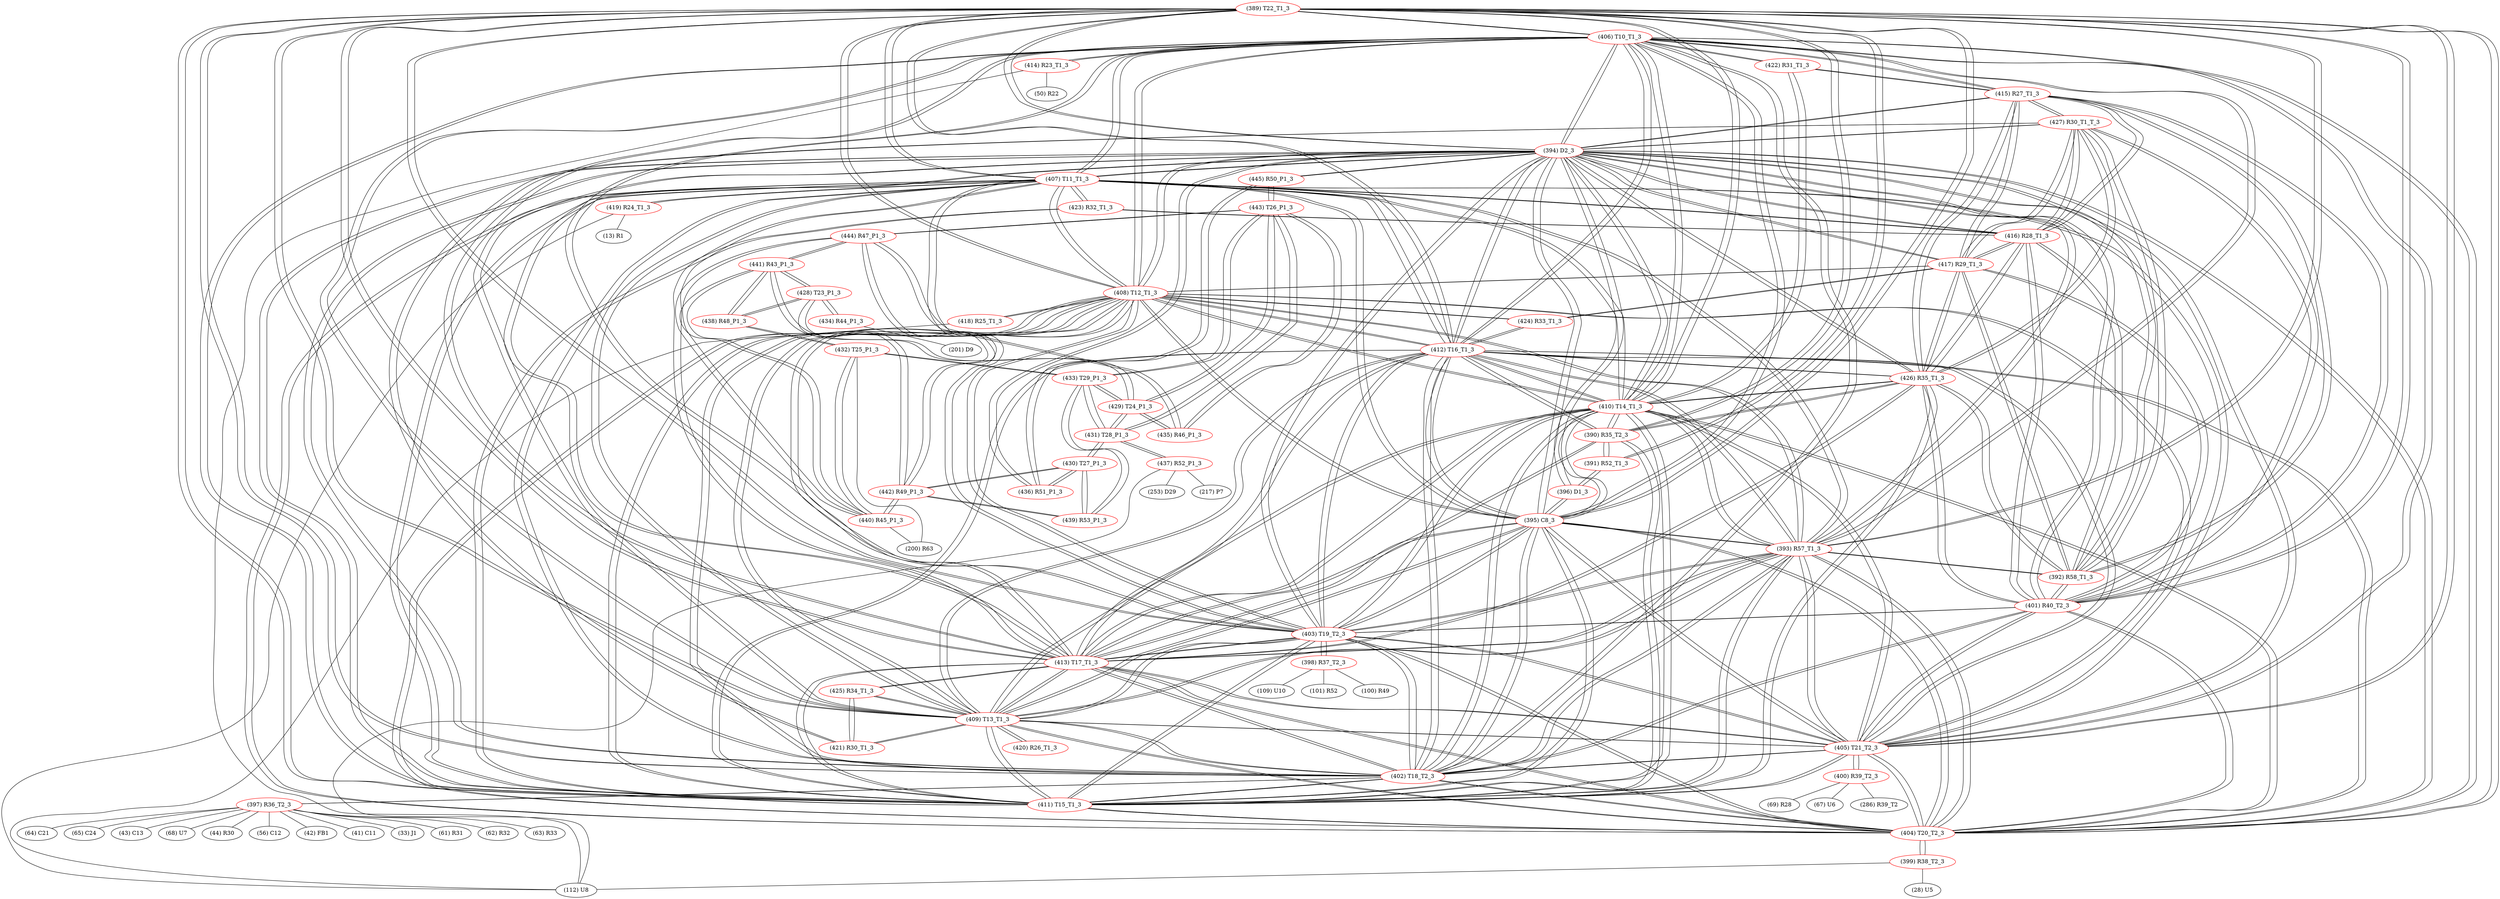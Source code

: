 graph {
	389 [label="(389) T22_T1_3" color=red]
	406 [label="(406) T10_T1_3"]
	407 [label="(407) T11_T1_3"]
	408 [label="(408) T12_T1_3"]
	409 [label="(409) T13_T1_3"]
	404 [label="(404) T20_T2_3"]
	410 [label="(410) T14_T1_3"]
	411 [label="(411) T15_T1_3"]
	402 [label="(402) T18_T2_3"]
	405 [label="(405) T21_T2_3"]
	403 [label="(403) T19_T2_3"]
	395 [label="(395) C8_3"]
	412 [label="(412) T16_T1_3"]
	413 [label="(413) T17_T1_3"]
	394 [label="(394) D2_3"]
	393 [label="(393) R57_T1_3"]
	390 [label="(390) R35_T2_3"]
	391 [label="(391) R52_T1_3"]
	401 [label="(401) R40_T2_3"]
	390 [label="(390) R35_T2_3" color=red]
	391 [label="(391) R52_T1_3"]
	389 [label="(389) T22_T1_3"]
	410 [label="(410) T14_T1_3"]
	411 [label="(411) T15_T1_3"]
	413 [label="(413) T17_T1_3"]
	412 [label="(412) T16_T1_3"]
	426 [label="(426) R35_T1_3"]
	391 [label="(391) R52_T1_3" color=red]
	396 [label="(396) D1_3"]
	390 [label="(390) R35_T2_3"]
	389 [label="(389) T22_T1_3"]
	392 [label="(392) R58_T1_3" color=red]
	394 [label="(394) D2_3"]
	401 [label="(401) R40_T2_3"]
	415 [label="(415) R27_T1_3"]
	416 [label="(416) R28_T1_3"]
	417 [label="(417) R29_T1_3"]
	427 [label="(427) R30_T1_T_3"]
	426 [label="(426) R35_T1_3"]
	393 [label="(393) R57_T1_3"]
	393 [label="(393) R57_T1_3" color=red]
	406 [label="(406) T10_T1_3"]
	407 [label="(407) T11_T1_3"]
	408 [label="(408) T12_T1_3"]
	409 [label="(409) T13_T1_3"]
	404 [label="(404) T20_T2_3"]
	410 [label="(410) T14_T1_3"]
	411 [label="(411) T15_T1_3"]
	402 [label="(402) T18_T2_3"]
	405 [label="(405) T21_T2_3"]
	403 [label="(403) T19_T2_3"]
	395 [label="(395) C8_3"]
	412 [label="(412) T16_T1_3"]
	413 [label="(413) T17_T1_3"]
	394 [label="(394) D2_3"]
	389 [label="(389) T22_T1_3"]
	392 [label="(392) R58_T1_3"]
	394 [label="(394) D2_3" color=red]
	392 [label="(392) R58_T1_3"]
	401 [label="(401) R40_T2_3"]
	415 [label="(415) R27_T1_3"]
	416 [label="(416) R28_T1_3"]
	417 [label="(417) R29_T1_3"]
	427 [label="(427) R30_T1_T_3"]
	426 [label="(426) R35_T1_3"]
	406 [label="(406) T10_T1_3"]
	407 [label="(407) T11_T1_3"]
	408 [label="(408) T12_T1_3"]
	409 [label="(409) T13_T1_3"]
	404 [label="(404) T20_T2_3"]
	410 [label="(410) T14_T1_3"]
	411 [label="(411) T15_T1_3"]
	402 [label="(402) T18_T2_3"]
	405 [label="(405) T21_T2_3"]
	403 [label="(403) T19_T2_3"]
	395 [label="(395) C8_3"]
	412 [label="(412) T16_T1_3"]
	413 [label="(413) T17_T1_3"]
	389 [label="(389) T22_T1_3"]
	393 [label="(393) R57_T1_3"]
	396 [label="(396) D1_3"]
	436 [label="(436) R51_P1_3"]
	445 [label="(445) R50_P1_3"]
	395 [label="(395) C8_3" color=red]
	406 [label="(406) T10_T1_3"]
	407 [label="(407) T11_T1_3"]
	408 [label="(408) T12_T1_3"]
	409 [label="(409) T13_T1_3"]
	404 [label="(404) T20_T2_3"]
	410 [label="(410) T14_T1_3"]
	411 [label="(411) T15_T1_3"]
	402 [label="(402) T18_T2_3"]
	405 [label="(405) T21_T2_3"]
	403 [label="(403) T19_T2_3"]
	412 [label="(412) T16_T1_3"]
	413 [label="(413) T17_T1_3"]
	394 [label="(394) D2_3"]
	389 [label="(389) T22_T1_3"]
	393 [label="(393) R57_T1_3"]
	396 [label="(396) D1_3"]
	396 [label="(396) D1_3" color=red]
	394 [label="(394) D2_3"]
	395 [label="(395) C8_3"]
	391 [label="(391) R52_T1_3"]
	397 [label="(397) R36_T2_3" color=red]
	43 [label="(43) C13"]
	68 [label="(68) U7"]
	44 [label="(44) R30"]
	56 [label="(56) C12"]
	42 [label="(42) FB1"]
	41 [label="(41) C11"]
	33 [label="(33) J1"]
	61 [label="(61) R31"]
	62 [label="(62) R32"]
	63 [label="(63) R33"]
	64 [label="(64) C21"]
	65 [label="(65) C24"]
	402 [label="(402) T18_T2_3"]
	398 [label="(398) R37_T2_3" color=red]
	100 [label="(100) R49"]
	109 [label="(109) U10"]
	101 [label="(101) R52"]
	403 [label="(403) T19_T2_3"]
	399 [label="(399) R38_T2_3" color=red]
	112 [label="(112) U8"]
	28 [label="(28) U5"]
	404 [label="(404) T20_T2_3"]
	400 [label="(400) R39_T2_3" color=red]
	69 [label="(69) R28"]
	67 [label="(67) U6"]
	286 [label="(286) R39_T2"]
	405 [label="(405) T21_T2_3"]
	401 [label="(401) R40_T2_3" color=red]
	394 [label="(394) D2_3"]
	392 [label="(392) R58_T1_3"]
	415 [label="(415) R27_T1_3"]
	416 [label="(416) R28_T1_3"]
	417 [label="(417) R29_T1_3"]
	427 [label="(427) R30_T1_T_3"]
	426 [label="(426) R35_T1_3"]
	404 [label="(404) T20_T2_3"]
	405 [label="(405) T21_T2_3"]
	403 [label="(403) T19_T2_3"]
	389 [label="(389) T22_T1_3"]
	402 [label="(402) T18_T2_3"]
	402 [label="(402) T18_T2_3" color=red]
	406 [label="(406) T10_T1_3"]
	407 [label="(407) T11_T1_3"]
	408 [label="(408) T12_T1_3"]
	409 [label="(409) T13_T1_3"]
	404 [label="(404) T20_T2_3"]
	410 [label="(410) T14_T1_3"]
	411 [label="(411) T15_T1_3"]
	405 [label="(405) T21_T2_3"]
	403 [label="(403) T19_T2_3"]
	395 [label="(395) C8_3"]
	412 [label="(412) T16_T1_3"]
	413 [label="(413) T17_T1_3"]
	394 [label="(394) D2_3"]
	389 [label="(389) T22_T1_3"]
	393 [label="(393) R57_T1_3"]
	401 [label="(401) R40_T2_3"]
	397 [label="(397) R36_T2_3"]
	403 [label="(403) T19_T2_3" color=red]
	406 [label="(406) T10_T1_3"]
	407 [label="(407) T11_T1_3"]
	408 [label="(408) T12_T1_3"]
	409 [label="(409) T13_T1_3"]
	404 [label="(404) T20_T2_3"]
	410 [label="(410) T14_T1_3"]
	411 [label="(411) T15_T1_3"]
	402 [label="(402) T18_T2_3"]
	405 [label="(405) T21_T2_3"]
	395 [label="(395) C8_3"]
	412 [label="(412) T16_T1_3"]
	413 [label="(413) T17_T1_3"]
	394 [label="(394) D2_3"]
	389 [label="(389) T22_T1_3"]
	393 [label="(393) R57_T1_3"]
	401 [label="(401) R40_T2_3"]
	398 [label="(398) R37_T2_3"]
	404 [label="(404) T20_T2_3" color=red]
	406 [label="(406) T10_T1_3"]
	407 [label="(407) T11_T1_3"]
	408 [label="(408) T12_T1_3"]
	409 [label="(409) T13_T1_3"]
	410 [label="(410) T14_T1_3"]
	411 [label="(411) T15_T1_3"]
	402 [label="(402) T18_T2_3"]
	405 [label="(405) T21_T2_3"]
	403 [label="(403) T19_T2_3"]
	395 [label="(395) C8_3"]
	412 [label="(412) T16_T1_3"]
	413 [label="(413) T17_T1_3"]
	394 [label="(394) D2_3"]
	389 [label="(389) T22_T1_3"]
	393 [label="(393) R57_T1_3"]
	401 [label="(401) R40_T2_3"]
	399 [label="(399) R38_T2_3"]
	405 [label="(405) T21_T2_3" color=red]
	406 [label="(406) T10_T1_3"]
	407 [label="(407) T11_T1_3"]
	408 [label="(408) T12_T1_3"]
	409 [label="(409) T13_T1_3"]
	404 [label="(404) T20_T2_3"]
	410 [label="(410) T14_T1_3"]
	411 [label="(411) T15_T1_3"]
	402 [label="(402) T18_T2_3"]
	403 [label="(403) T19_T2_3"]
	395 [label="(395) C8_3"]
	412 [label="(412) T16_T1_3"]
	413 [label="(413) T17_T1_3"]
	394 [label="(394) D2_3"]
	389 [label="(389) T22_T1_3"]
	393 [label="(393) R57_T1_3"]
	401 [label="(401) R40_T2_3"]
	400 [label="(400) R39_T2_3"]
	406 [label="(406) T10_T1_3" color=red]
	407 [label="(407) T11_T1_3"]
	408 [label="(408) T12_T1_3"]
	409 [label="(409) T13_T1_3"]
	404 [label="(404) T20_T2_3"]
	410 [label="(410) T14_T1_3"]
	411 [label="(411) T15_T1_3"]
	402 [label="(402) T18_T2_3"]
	405 [label="(405) T21_T2_3"]
	403 [label="(403) T19_T2_3"]
	395 [label="(395) C8_3"]
	412 [label="(412) T16_T1_3"]
	413 [label="(413) T17_T1_3"]
	394 [label="(394) D2_3"]
	389 [label="(389) T22_T1_3"]
	393 [label="(393) R57_T1_3"]
	414 [label="(414) R23_T1_3"]
	422 [label="(422) R31_T1_3"]
	415 [label="(415) R27_T1_3"]
	407 [label="(407) T11_T1_3" color=red]
	406 [label="(406) T10_T1_3"]
	408 [label="(408) T12_T1_3"]
	409 [label="(409) T13_T1_3"]
	404 [label="(404) T20_T2_3"]
	410 [label="(410) T14_T1_3"]
	411 [label="(411) T15_T1_3"]
	402 [label="(402) T18_T2_3"]
	405 [label="(405) T21_T2_3"]
	403 [label="(403) T19_T2_3"]
	395 [label="(395) C8_3"]
	412 [label="(412) T16_T1_3"]
	413 [label="(413) T17_T1_3"]
	394 [label="(394) D2_3"]
	389 [label="(389) T22_T1_3"]
	393 [label="(393) R57_T1_3"]
	419 [label="(419) R24_T1_3"]
	423 [label="(423) R32_T1_3"]
	416 [label="(416) R28_T1_3"]
	408 [label="(408) T12_T1_3" color=red]
	406 [label="(406) T10_T1_3"]
	407 [label="(407) T11_T1_3"]
	409 [label="(409) T13_T1_3"]
	404 [label="(404) T20_T2_3"]
	410 [label="(410) T14_T1_3"]
	411 [label="(411) T15_T1_3"]
	402 [label="(402) T18_T2_3"]
	405 [label="(405) T21_T2_3"]
	403 [label="(403) T19_T2_3"]
	395 [label="(395) C8_3"]
	412 [label="(412) T16_T1_3"]
	413 [label="(413) T17_T1_3"]
	394 [label="(394) D2_3"]
	389 [label="(389) T22_T1_3"]
	393 [label="(393) R57_T1_3"]
	424 [label="(424) R33_T1_3"]
	417 [label="(417) R29_T1_3"]
	418 [label="(418) R25_T1_3"]
	409 [label="(409) T13_T1_3" color=red]
	406 [label="(406) T10_T1_3"]
	407 [label="(407) T11_T1_3"]
	408 [label="(408) T12_T1_3"]
	404 [label="(404) T20_T2_3"]
	410 [label="(410) T14_T1_3"]
	411 [label="(411) T15_T1_3"]
	402 [label="(402) T18_T2_3"]
	405 [label="(405) T21_T2_3"]
	403 [label="(403) T19_T2_3"]
	395 [label="(395) C8_3"]
	412 [label="(412) T16_T1_3"]
	413 [label="(413) T17_T1_3"]
	394 [label="(394) D2_3"]
	389 [label="(389) T22_T1_3"]
	393 [label="(393) R57_T1_3"]
	425 [label="(425) R34_T1_3"]
	421 [label="(421) R30_T1_3"]
	420 [label="(420) R26_T1_3"]
	410 [label="(410) T14_T1_3" color=red]
	406 [label="(406) T10_T1_3"]
	407 [label="(407) T11_T1_3"]
	408 [label="(408) T12_T1_3"]
	409 [label="(409) T13_T1_3"]
	404 [label="(404) T20_T2_3"]
	411 [label="(411) T15_T1_3"]
	402 [label="(402) T18_T2_3"]
	405 [label="(405) T21_T2_3"]
	403 [label="(403) T19_T2_3"]
	395 [label="(395) C8_3"]
	412 [label="(412) T16_T1_3"]
	413 [label="(413) T17_T1_3"]
	394 [label="(394) D2_3"]
	389 [label="(389) T22_T1_3"]
	393 [label="(393) R57_T1_3"]
	426 [label="(426) R35_T1_3"]
	390 [label="(390) R35_T2_3"]
	422 [label="(422) R31_T1_3"]
	411 [label="(411) T15_T1_3" color=red]
	406 [label="(406) T10_T1_3"]
	407 [label="(407) T11_T1_3"]
	408 [label="(408) T12_T1_3"]
	409 [label="(409) T13_T1_3"]
	404 [label="(404) T20_T2_3"]
	410 [label="(410) T14_T1_3"]
	402 [label="(402) T18_T2_3"]
	405 [label="(405) T21_T2_3"]
	403 [label="(403) T19_T2_3"]
	395 [label="(395) C8_3"]
	412 [label="(412) T16_T1_3"]
	413 [label="(413) T17_T1_3"]
	394 [label="(394) D2_3"]
	389 [label="(389) T22_T1_3"]
	393 [label="(393) R57_T1_3"]
	426 [label="(426) R35_T1_3"]
	390 [label="(390) R35_T2_3"]
	423 [label="(423) R32_T1_3"]
	412 [label="(412) T16_T1_3" color=red]
	406 [label="(406) T10_T1_3"]
	407 [label="(407) T11_T1_3"]
	408 [label="(408) T12_T1_3"]
	409 [label="(409) T13_T1_3"]
	404 [label="(404) T20_T2_3"]
	410 [label="(410) T14_T1_3"]
	411 [label="(411) T15_T1_3"]
	402 [label="(402) T18_T2_3"]
	405 [label="(405) T21_T2_3"]
	403 [label="(403) T19_T2_3"]
	395 [label="(395) C8_3"]
	413 [label="(413) T17_T1_3"]
	394 [label="(394) D2_3"]
	389 [label="(389) T22_T1_3"]
	393 [label="(393) R57_T1_3"]
	426 [label="(426) R35_T1_3"]
	390 [label="(390) R35_T2_3"]
	424 [label="(424) R33_T1_3"]
	413 [label="(413) T17_T1_3" color=red]
	406 [label="(406) T10_T1_3"]
	407 [label="(407) T11_T1_3"]
	408 [label="(408) T12_T1_3"]
	409 [label="(409) T13_T1_3"]
	404 [label="(404) T20_T2_3"]
	410 [label="(410) T14_T1_3"]
	411 [label="(411) T15_T1_3"]
	402 [label="(402) T18_T2_3"]
	405 [label="(405) T21_T2_3"]
	403 [label="(403) T19_T2_3"]
	395 [label="(395) C8_3"]
	412 [label="(412) T16_T1_3"]
	394 [label="(394) D2_3"]
	389 [label="(389) T22_T1_3"]
	393 [label="(393) R57_T1_3"]
	426 [label="(426) R35_T1_3"]
	390 [label="(390) R35_T2_3"]
	425 [label="(425) R34_T1_3"]
	414 [label="(414) R23_T1_3" color=red]
	112 [label="(112) U8"]
	50 [label="(50) R22"]
	406 [label="(406) T10_T1_3"]
	415 [label="(415) R27_T1_3" color=red]
	394 [label="(394) D2_3"]
	392 [label="(392) R58_T1_3"]
	401 [label="(401) R40_T2_3"]
	416 [label="(416) R28_T1_3"]
	417 [label="(417) R29_T1_3"]
	427 [label="(427) R30_T1_T_3"]
	426 [label="(426) R35_T1_3"]
	422 [label="(422) R31_T1_3"]
	406 [label="(406) T10_T1_3"]
	416 [label="(416) R28_T1_3" color=red]
	394 [label="(394) D2_3"]
	392 [label="(392) R58_T1_3"]
	401 [label="(401) R40_T2_3"]
	415 [label="(415) R27_T1_3"]
	417 [label="(417) R29_T1_3"]
	427 [label="(427) R30_T1_T_3"]
	426 [label="(426) R35_T1_3"]
	423 [label="(423) R32_T1_3"]
	407 [label="(407) T11_T1_3"]
	417 [label="(417) R29_T1_3" color=red]
	394 [label="(394) D2_3"]
	392 [label="(392) R58_T1_3"]
	401 [label="(401) R40_T2_3"]
	415 [label="(415) R27_T1_3"]
	416 [label="(416) R28_T1_3"]
	427 [label="(427) R30_T1_T_3"]
	426 [label="(426) R35_T1_3"]
	424 [label="(424) R33_T1_3"]
	408 [label="(408) T12_T1_3"]
	418 [label="(418) R25_T1_3" color=red]
	112 [label="(112) U8"]
	408 [label="(408) T12_T1_3"]
	419 [label="(419) R24_T1_3" color=red]
	112 [label="(112) U8"]
	13 [label="(13) R1"]
	407 [label="(407) T11_T1_3"]
	420 [label="(420) R26_T1_3" color=red]
	409 [label="(409) T13_T1_3"]
	421 [label="(421) R30_T1_3" color=red]
	409 [label="(409) T13_T1_3"]
	425 [label="(425) R34_T1_3"]
	427 [label="(427) R30_T1_T_3"]
	422 [label="(422) R31_T1_3" color=red]
	415 [label="(415) R27_T1_3"]
	406 [label="(406) T10_T1_3"]
	410 [label="(410) T14_T1_3"]
	423 [label="(423) R32_T1_3" color=red]
	411 [label="(411) T15_T1_3"]
	407 [label="(407) T11_T1_3"]
	416 [label="(416) R28_T1_3"]
	424 [label="(424) R33_T1_3" color=red]
	412 [label="(412) T16_T1_3"]
	417 [label="(417) R29_T1_3"]
	408 [label="(408) T12_T1_3"]
	425 [label="(425) R34_T1_3" color=red]
	413 [label="(413) T17_T1_3"]
	409 [label="(409) T13_T1_3"]
	421 [label="(421) R30_T1_3"]
	426 [label="(426) R35_T1_3" color=red]
	394 [label="(394) D2_3"]
	392 [label="(392) R58_T1_3"]
	401 [label="(401) R40_T2_3"]
	415 [label="(415) R27_T1_3"]
	416 [label="(416) R28_T1_3"]
	417 [label="(417) R29_T1_3"]
	427 [label="(427) R30_T1_T_3"]
	410 [label="(410) T14_T1_3"]
	411 [label="(411) T15_T1_3"]
	413 [label="(413) T17_T1_3"]
	412 [label="(412) T16_T1_3"]
	390 [label="(390) R35_T2_3"]
	427 [label="(427) R30_T1_T_3" color=red]
	394 [label="(394) D2_3"]
	392 [label="(392) R58_T1_3"]
	401 [label="(401) R40_T2_3"]
	415 [label="(415) R27_T1_3"]
	416 [label="(416) R28_T1_3"]
	417 [label="(417) R29_T1_3"]
	426 [label="(426) R35_T1_3"]
	421 [label="(421) R30_T1_3"]
	428 [label="(428) T23_P1_3" color=red]
	438 [label="(438) R48_P1_3"]
	441 [label="(441) R43_P1_3"]
	429 [label="(429) T24_P1_3"]
	434 [label="(434) R44_P1_3"]
	429 [label="(429) T24_P1_3" color=red]
	443 [label="(443) T26_P1_3"]
	433 [label="(433) T29_P1_3"]
	431 [label="(431) T28_P1_3"]
	435 [label="(435) R46_P1_3"]
	428 [label="(428) T23_P1_3"]
	430 [label="(430) T27_P1_3" color=red]
	436 [label="(436) R51_P1_3"]
	431 [label="(431) T28_P1_3"]
	439 [label="(439) R53_P1_3"]
	442 [label="(442) R49_P1_3"]
	431 [label="(431) T28_P1_3" color=red]
	443 [label="(443) T26_P1_3"]
	429 [label="(429) T24_P1_3"]
	433 [label="(433) T29_P1_3"]
	437 [label="(437) R52_P1_3"]
	430 [label="(430) T27_P1_3"]
	432 [label="(432) T25_P1_3" color=red]
	433 [label="(433) T29_P1_3"]
	438 [label="(438) R48_P1_3"]
	440 [label="(440) R45_P1_3"]
	200 [label="(200) R63"]
	433 [label="(433) T29_P1_3" color=red]
	443 [label="(443) T26_P1_3"]
	429 [label="(429) T24_P1_3"]
	431 [label="(431) T28_P1_3"]
	432 [label="(432) T25_P1_3"]
	439 [label="(439) R53_P1_3"]
	434 [label="(434) R44_P1_3" color=red]
	201 [label="(201) D9"]
	428 [label="(428) T23_P1_3"]
	435 [label="(435) R46_P1_3" color=red]
	443 [label="(443) T26_P1_3"]
	444 [label="(444) R47_P1_3"]
	429 [label="(429) T24_P1_3"]
	436 [label="(436) R51_P1_3" color=red]
	430 [label="(430) T27_P1_3"]
	445 [label="(445) R50_P1_3"]
	394 [label="(394) D2_3"]
	437 [label="(437) R52_P1_3" color=red]
	253 [label="(253) D29"]
	112 [label="(112) U8"]
	217 [label="(217) P7"]
	431 [label="(431) T28_P1_3"]
	438 [label="(438) R48_P1_3" color=red]
	432 [label="(432) T25_P1_3"]
	428 [label="(428) T23_P1_3"]
	441 [label="(441) R43_P1_3"]
	439 [label="(439) R53_P1_3" color=red]
	433 [label="(433) T29_P1_3"]
	430 [label="(430) T27_P1_3"]
	442 [label="(442) R49_P1_3"]
	440 [label="(440) R45_P1_3" color=red]
	444 [label="(444) R47_P1_3"]
	441 [label="(441) R43_P1_3"]
	442 [label="(442) R49_P1_3"]
	432 [label="(432) T25_P1_3"]
	200 [label="(200) R63"]
	441 [label="(441) R43_P1_3" color=red]
	438 [label="(438) R48_P1_3"]
	428 [label="(428) T23_P1_3"]
	444 [label="(444) R47_P1_3"]
	440 [label="(440) R45_P1_3"]
	442 [label="(442) R49_P1_3"]
	442 [label="(442) R49_P1_3" color=red]
	444 [label="(444) R47_P1_3"]
	440 [label="(440) R45_P1_3"]
	441 [label="(441) R43_P1_3"]
	430 [label="(430) T27_P1_3"]
	439 [label="(439) R53_P1_3"]
	443 [label="(443) T26_P1_3" color=red]
	445 [label="(445) R50_P1_3"]
	429 [label="(429) T24_P1_3"]
	433 [label="(433) T29_P1_3"]
	431 [label="(431) T28_P1_3"]
	435 [label="(435) R46_P1_3"]
	444 [label="(444) R47_P1_3"]
	444 [label="(444) R47_P1_3" color=red]
	440 [label="(440) R45_P1_3"]
	441 [label="(441) R43_P1_3"]
	442 [label="(442) R49_P1_3"]
	443 [label="(443) T26_P1_3"]
	435 [label="(435) R46_P1_3"]
	445 [label="(445) R50_P1_3" color=red]
	443 [label="(443) T26_P1_3"]
	436 [label="(436) R51_P1_3"]
	394 [label="(394) D2_3"]
	389 -- 406
	389 -- 407
	389 -- 408
	389 -- 409
	389 -- 404
	389 -- 410
	389 -- 411
	389 -- 402
	389 -- 405
	389 -- 403
	389 -- 395
	389 -- 412
	389 -- 413
	389 -- 394
	389 -- 393
	389 -- 390
	389 -- 391
	389 -- 401
	390 -- 391
	390 -- 389
	390 -- 410
	390 -- 411
	390 -- 413
	390 -- 412
	390 -- 426
	391 -- 396
	391 -- 390
	391 -- 389
	392 -- 394
	392 -- 401
	392 -- 415
	392 -- 416
	392 -- 417
	392 -- 427
	392 -- 426
	392 -- 393
	393 -- 406
	393 -- 407
	393 -- 408
	393 -- 409
	393 -- 404
	393 -- 410
	393 -- 411
	393 -- 402
	393 -- 405
	393 -- 403
	393 -- 395
	393 -- 412
	393 -- 413
	393 -- 394
	393 -- 389
	393 -- 392
	394 -- 392
	394 -- 401
	394 -- 415
	394 -- 416
	394 -- 417
	394 -- 427
	394 -- 426
	394 -- 406
	394 -- 407
	394 -- 408
	394 -- 409
	394 -- 404
	394 -- 410
	394 -- 411
	394 -- 402
	394 -- 405
	394 -- 403
	394 -- 395
	394 -- 412
	394 -- 413
	394 -- 389
	394 -- 393
	394 -- 396
	394 -- 436
	394 -- 445
	395 -- 406
	395 -- 407
	395 -- 408
	395 -- 409
	395 -- 404
	395 -- 410
	395 -- 411
	395 -- 402
	395 -- 405
	395 -- 403
	395 -- 412
	395 -- 413
	395 -- 394
	395 -- 389
	395 -- 393
	395 -- 396
	396 -- 394
	396 -- 395
	396 -- 391
	397 -- 43
	397 -- 68
	397 -- 44
	397 -- 56
	397 -- 42
	397 -- 41
	397 -- 33
	397 -- 61
	397 -- 62
	397 -- 63
	397 -- 64
	397 -- 65
	397 -- 402
	398 -- 100
	398 -- 109
	398 -- 101
	398 -- 403
	399 -- 112
	399 -- 28
	399 -- 404
	400 -- 69
	400 -- 67
	400 -- 286
	400 -- 405
	401 -- 394
	401 -- 392
	401 -- 415
	401 -- 416
	401 -- 417
	401 -- 427
	401 -- 426
	401 -- 404
	401 -- 405
	401 -- 403
	401 -- 389
	401 -- 402
	402 -- 406
	402 -- 407
	402 -- 408
	402 -- 409
	402 -- 404
	402 -- 410
	402 -- 411
	402 -- 405
	402 -- 403
	402 -- 395
	402 -- 412
	402 -- 413
	402 -- 394
	402 -- 389
	402 -- 393
	402 -- 401
	402 -- 397
	403 -- 406
	403 -- 407
	403 -- 408
	403 -- 409
	403 -- 404
	403 -- 410
	403 -- 411
	403 -- 402
	403 -- 405
	403 -- 395
	403 -- 412
	403 -- 413
	403 -- 394
	403 -- 389
	403 -- 393
	403 -- 401
	403 -- 398
	404 -- 406
	404 -- 407
	404 -- 408
	404 -- 409
	404 -- 410
	404 -- 411
	404 -- 402
	404 -- 405
	404 -- 403
	404 -- 395
	404 -- 412
	404 -- 413
	404 -- 394
	404 -- 389
	404 -- 393
	404 -- 401
	404 -- 399
	405 -- 406
	405 -- 407
	405 -- 408
	405 -- 409
	405 -- 404
	405 -- 410
	405 -- 411
	405 -- 402
	405 -- 403
	405 -- 395
	405 -- 412
	405 -- 413
	405 -- 394
	405 -- 389
	405 -- 393
	405 -- 401
	405 -- 400
	406 -- 407
	406 -- 408
	406 -- 409
	406 -- 404
	406 -- 410
	406 -- 411
	406 -- 402
	406 -- 405
	406 -- 403
	406 -- 395
	406 -- 412
	406 -- 413
	406 -- 394
	406 -- 389
	406 -- 393
	406 -- 414
	406 -- 422
	406 -- 415
	407 -- 406
	407 -- 408
	407 -- 409
	407 -- 404
	407 -- 410
	407 -- 411
	407 -- 402
	407 -- 405
	407 -- 403
	407 -- 395
	407 -- 412
	407 -- 413
	407 -- 394
	407 -- 389
	407 -- 393
	407 -- 419
	407 -- 423
	407 -- 416
	408 -- 406
	408 -- 407
	408 -- 409
	408 -- 404
	408 -- 410
	408 -- 411
	408 -- 402
	408 -- 405
	408 -- 403
	408 -- 395
	408 -- 412
	408 -- 413
	408 -- 394
	408 -- 389
	408 -- 393
	408 -- 424
	408 -- 417
	408 -- 418
	409 -- 406
	409 -- 407
	409 -- 408
	409 -- 404
	409 -- 410
	409 -- 411
	409 -- 402
	409 -- 405
	409 -- 403
	409 -- 395
	409 -- 412
	409 -- 413
	409 -- 394
	409 -- 389
	409 -- 393
	409 -- 425
	409 -- 421
	409 -- 420
	410 -- 406
	410 -- 407
	410 -- 408
	410 -- 409
	410 -- 404
	410 -- 411
	410 -- 402
	410 -- 405
	410 -- 403
	410 -- 395
	410 -- 412
	410 -- 413
	410 -- 394
	410 -- 389
	410 -- 393
	410 -- 426
	410 -- 390
	410 -- 422
	411 -- 406
	411 -- 407
	411 -- 408
	411 -- 409
	411 -- 404
	411 -- 410
	411 -- 402
	411 -- 405
	411 -- 403
	411 -- 395
	411 -- 412
	411 -- 413
	411 -- 394
	411 -- 389
	411 -- 393
	411 -- 426
	411 -- 390
	411 -- 423
	412 -- 406
	412 -- 407
	412 -- 408
	412 -- 409
	412 -- 404
	412 -- 410
	412 -- 411
	412 -- 402
	412 -- 405
	412 -- 403
	412 -- 395
	412 -- 413
	412 -- 394
	412 -- 389
	412 -- 393
	412 -- 426
	412 -- 390
	412 -- 424
	413 -- 406
	413 -- 407
	413 -- 408
	413 -- 409
	413 -- 404
	413 -- 410
	413 -- 411
	413 -- 402
	413 -- 405
	413 -- 403
	413 -- 395
	413 -- 412
	413 -- 394
	413 -- 389
	413 -- 393
	413 -- 426
	413 -- 390
	413 -- 425
	414 -- 112
	414 -- 50
	414 -- 406
	415 -- 394
	415 -- 392
	415 -- 401
	415 -- 416
	415 -- 417
	415 -- 427
	415 -- 426
	415 -- 422
	415 -- 406
	416 -- 394
	416 -- 392
	416 -- 401
	416 -- 415
	416 -- 417
	416 -- 427
	416 -- 426
	416 -- 423
	416 -- 407
	417 -- 394
	417 -- 392
	417 -- 401
	417 -- 415
	417 -- 416
	417 -- 427
	417 -- 426
	417 -- 424
	417 -- 408
	418 -- 112
	418 -- 408
	419 -- 112
	419 -- 13
	419 -- 407
	420 -- 409
	421 -- 409
	421 -- 425
	421 -- 427
	422 -- 415
	422 -- 406
	422 -- 410
	423 -- 411
	423 -- 407
	423 -- 416
	424 -- 412
	424 -- 417
	424 -- 408
	425 -- 413
	425 -- 409
	425 -- 421
	426 -- 394
	426 -- 392
	426 -- 401
	426 -- 415
	426 -- 416
	426 -- 417
	426 -- 427
	426 -- 410
	426 -- 411
	426 -- 413
	426 -- 412
	426 -- 390
	427 -- 394
	427 -- 392
	427 -- 401
	427 -- 415
	427 -- 416
	427 -- 417
	427 -- 426
	427 -- 421
	428 -- 438
	428 -- 441
	428 -- 429
	428 -- 434
	429 -- 443
	429 -- 433
	429 -- 431
	429 -- 435
	429 -- 428
	430 -- 436
	430 -- 431
	430 -- 439
	430 -- 442
	431 -- 443
	431 -- 429
	431 -- 433
	431 -- 437
	431 -- 430
	432 -- 433
	432 -- 438
	432 -- 440
	432 -- 200
	433 -- 443
	433 -- 429
	433 -- 431
	433 -- 432
	433 -- 439
	434 -- 201
	434 -- 428
	435 -- 443
	435 -- 444
	435 -- 429
	436 -- 430
	436 -- 445
	436 -- 394
	437 -- 253
	437 -- 112
	437 -- 217
	437 -- 431
	438 -- 432
	438 -- 428
	438 -- 441
	439 -- 433
	439 -- 430
	439 -- 442
	440 -- 444
	440 -- 441
	440 -- 442
	440 -- 432
	440 -- 200
	441 -- 438
	441 -- 428
	441 -- 444
	441 -- 440
	441 -- 442
	442 -- 444
	442 -- 440
	442 -- 441
	442 -- 430
	442 -- 439
	443 -- 445
	443 -- 429
	443 -- 433
	443 -- 431
	443 -- 435
	443 -- 444
	444 -- 440
	444 -- 441
	444 -- 442
	444 -- 443
	444 -- 435
	445 -- 443
	445 -- 436
	445 -- 394
}